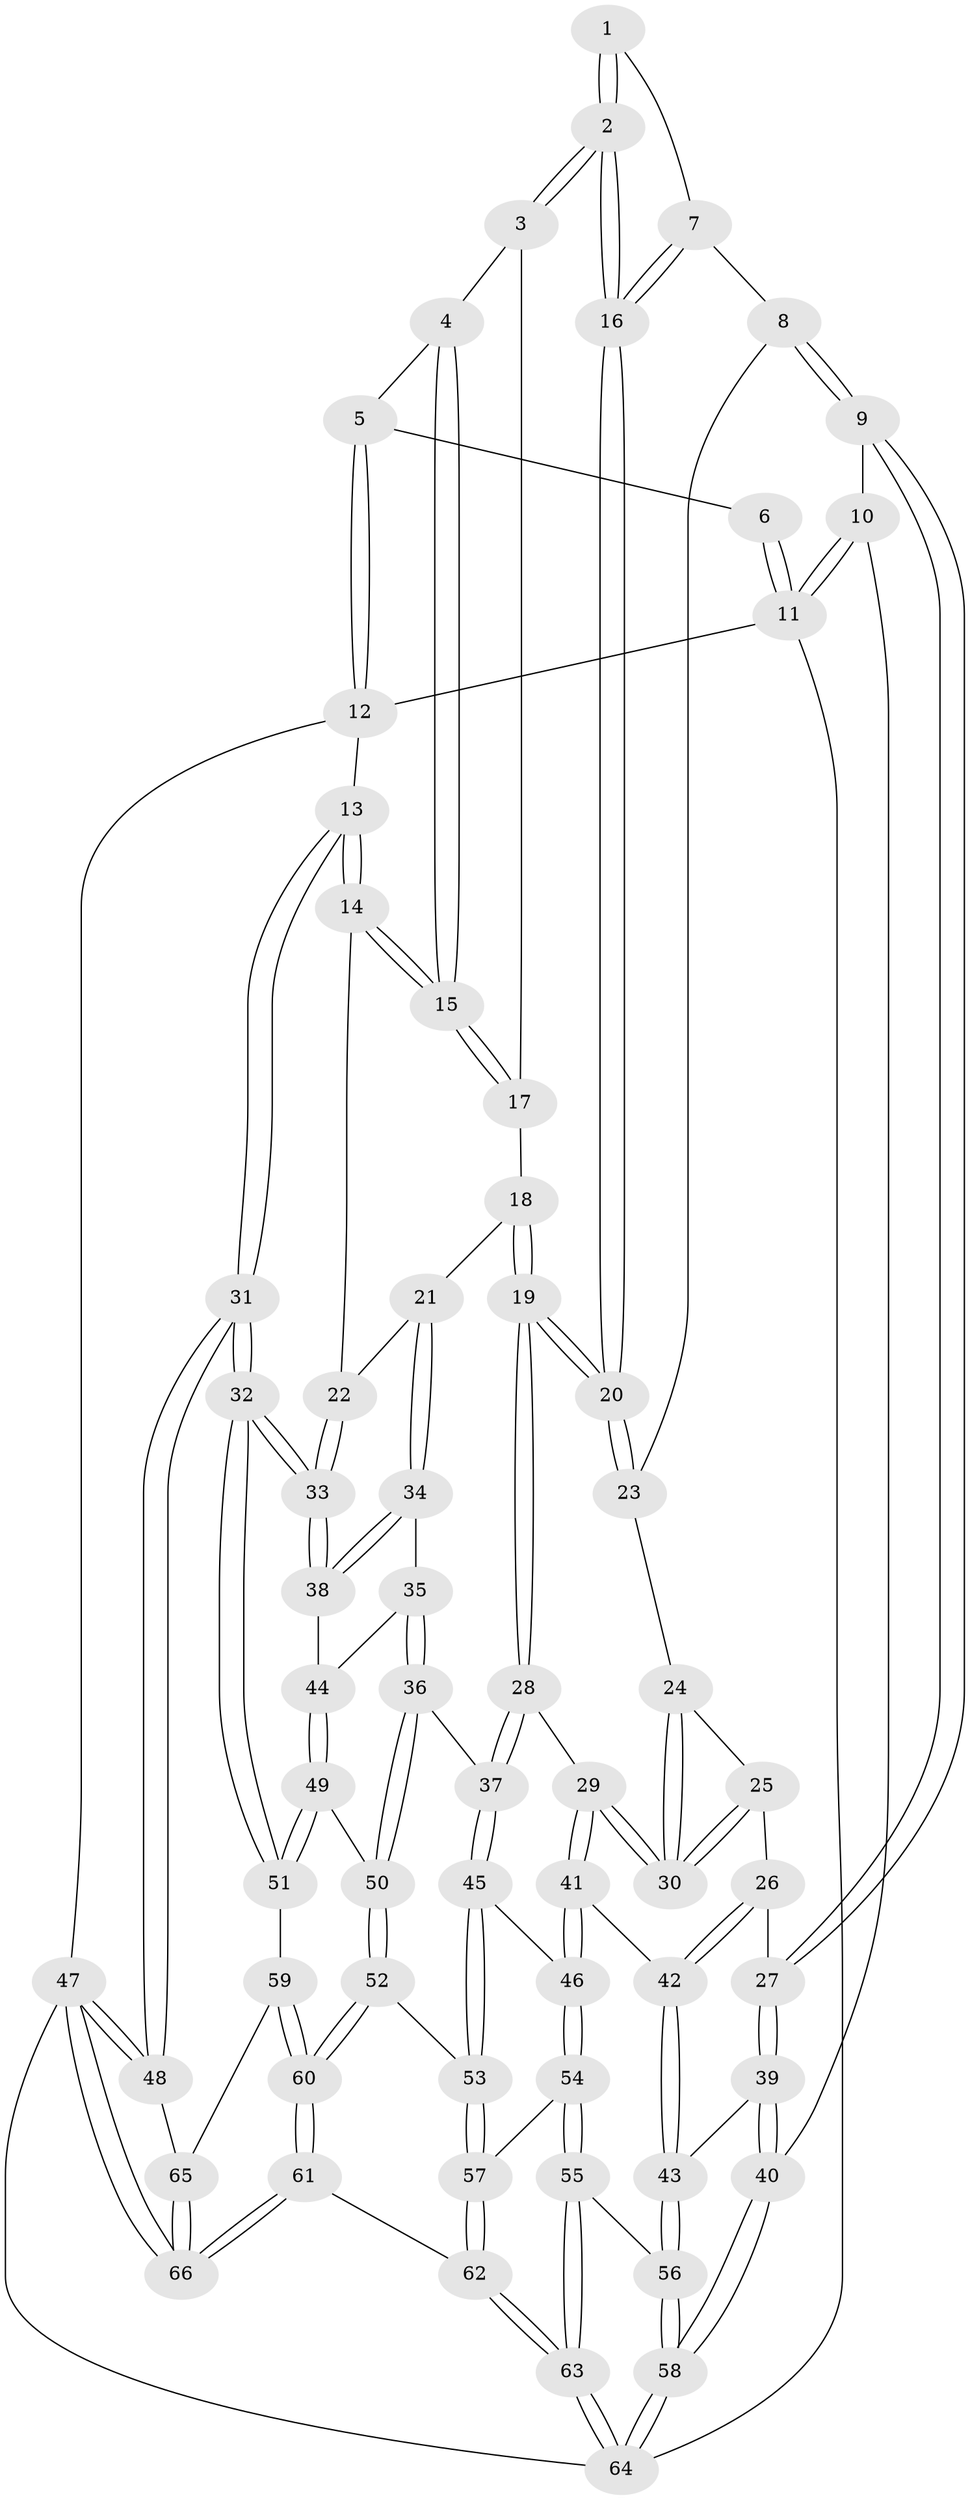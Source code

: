 // Generated by graph-tools (version 1.1) at 2025/38/03/09/25 02:38:39]
// undirected, 66 vertices, 162 edges
graph export_dot {
graph [start="1"]
  node [color=gray90,style=filled];
  1 [pos="+0.34606758776340424+0"];
  2 [pos="+0.56692174236458+0.2240650297695358"];
  3 [pos="+0.6565934900612069+0.17789556403225898"];
  4 [pos="+0.8281397234501024+0"];
  5 [pos="+0.8576927199767039+0"];
  6 [pos="+0.3426512380185481+0"];
  7 [pos="+0.28193241203543207+0.1619430239441517"];
  8 [pos="+0.16946433848776624+0.2776127245394785"];
  9 [pos="+0.15745723125838718+0.2823315243342153"];
  10 [pos="+0+0.0058965966101849595"];
  11 [pos="+0+0"];
  12 [pos="+1+0"];
  13 [pos="+1+0.3041446446702455"];
  14 [pos="+0.8958713982822682+0.33877080976589935"];
  15 [pos="+0.8850539104705996+0.31284290837415357"];
  16 [pos="+0.5130147298279941+0.3303141918168043"];
  17 [pos="+0.7070082905531849+0.24263762782715417"];
  18 [pos="+0.7323885655147063+0.35659475081783115"];
  19 [pos="+0.5340029704963317+0.4237093118228311"];
  20 [pos="+0.5115977401803153+0.35862927181077364"];
  21 [pos="+0.8394237487674272+0.3858080323447776"];
  22 [pos="+0.8833300698996334+0.35678126116154807"];
  23 [pos="+0.3159588227229627+0.36152008836063243"];
  24 [pos="+0.308767679425782+0.4273625623613858"];
  25 [pos="+0.23849839399714237+0.4671053164026978"];
  26 [pos="+0.19850136350172293+0.46932390744051894"];
  27 [pos="+0.1327412922486454+0.43622352045054735"];
  28 [pos="+0.5341250859801363+0.43093006255775435"];
  29 [pos="+0.37672659864374203+0.5234496343978703"];
  30 [pos="+0.3745728155590657+0.5216515539000716"];
  31 [pos="+1+0.678128710638321"];
  32 [pos="+1+0.6750917470798339"];
  33 [pos="+0.9851302302161975+0.5807818365349189"];
  34 [pos="+0.8280453926257865+0.41095132473778434"];
  35 [pos="+0.7473343113395442+0.5094649847995584"];
  36 [pos="+0.6092468165828603+0.533592411791086"];
  37 [pos="+0.578439509646107+0.5009157857293031"];
  38 [pos="+0.8921444843615177+0.5812423494610397"];
  39 [pos="+0.033796149136211616+0.5440177419307466"];
  40 [pos="+0+0.6170429720541131"];
  41 [pos="+0.33780589575811293+0.5992258625993026"];
  42 [pos="+0.2892063779117305+0.6113030618032127"];
  43 [pos="+0.22945760832443732+0.6610203177435912"];
  44 [pos="+0.8370190069478609+0.6007889526157867"];
  45 [pos="+0.42916994864140207+0.6593546508316092"];
  46 [pos="+0.3910735468295409+0.6573816374753748"];
  47 [pos="+1+1"];
  48 [pos="+1+0.8466975274970608"];
  49 [pos="+0.7846394833890211+0.7133464194311845"];
  50 [pos="+0.6331814294190411+0.69588623888837"];
  51 [pos="+0.8490092745300764+0.78262664139384"];
  52 [pos="+0.6330789224030633+0.6960244614396299"];
  53 [pos="+0.5408473202024906+0.7286199074978668"];
  54 [pos="+0.3711510626751972+0.7878123614417742"];
  55 [pos="+0.30048044065840956+0.8361748222915203"];
  56 [pos="+0.22069027765856009+0.748833791187997"];
  57 [pos="+0.4824356048136996+0.7942097747504108"];
  58 [pos="+0+0.8640373048532007"];
  59 [pos="+0.8447099807927074+0.8063133006358131"];
  60 [pos="+0.6590307556431371+1"];
  61 [pos="+0.6279767056002623+1"];
  62 [pos="+0.5595579754569244+1"];
  63 [pos="+0.2876158666024873+1"];
  64 [pos="+0+1"];
  65 [pos="+0.9156715271760051+0.9105983036912334"];
  66 [pos="+0.8289277088463002+1"];
  1 -- 2;
  1 -- 2;
  1 -- 7;
  2 -- 3;
  2 -- 3;
  2 -- 16;
  2 -- 16;
  3 -- 4;
  3 -- 17;
  4 -- 5;
  4 -- 15;
  4 -- 15;
  5 -- 6;
  5 -- 12;
  5 -- 12;
  6 -- 11;
  6 -- 11;
  7 -- 8;
  7 -- 16;
  7 -- 16;
  8 -- 9;
  8 -- 9;
  8 -- 23;
  9 -- 10;
  9 -- 27;
  9 -- 27;
  10 -- 11;
  10 -- 11;
  10 -- 40;
  11 -- 12;
  11 -- 64;
  12 -- 13;
  12 -- 47;
  13 -- 14;
  13 -- 14;
  13 -- 31;
  13 -- 31;
  14 -- 15;
  14 -- 15;
  14 -- 22;
  15 -- 17;
  15 -- 17;
  16 -- 20;
  16 -- 20;
  17 -- 18;
  18 -- 19;
  18 -- 19;
  18 -- 21;
  19 -- 20;
  19 -- 20;
  19 -- 28;
  19 -- 28;
  20 -- 23;
  20 -- 23;
  21 -- 22;
  21 -- 34;
  21 -- 34;
  22 -- 33;
  22 -- 33;
  23 -- 24;
  24 -- 25;
  24 -- 30;
  24 -- 30;
  25 -- 26;
  25 -- 30;
  25 -- 30;
  26 -- 27;
  26 -- 42;
  26 -- 42;
  27 -- 39;
  27 -- 39;
  28 -- 29;
  28 -- 37;
  28 -- 37;
  29 -- 30;
  29 -- 30;
  29 -- 41;
  29 -- 41;
  31 -- 32;
  31 -- 32;
  31 -- 48;
  31 -- 48;
  32 -- 33;
  32 -- 33;
  32 -- 51;
  32 -- 51;
  33 -- 38;
  33 -- 38;
  34 -- 35;
  34 -- 38;
  34 -- 38;
  35 -- 36;
  35 -- 36;
  35 -- 44;
  36 -- 37;
  36 -- 50;
  36 -- 50;
  37 -- 45;
  37 -- 45;
  38 -- 44;
  39 -- 40;
  39 -- 40;
  39 -- 43;
  40 -- 58;
  40 -- 58;
  41 -- 42;
  41 -- 46;
  41 -- 46;
  42 -- 43;
  42 -- 43;
  43 -- 56;
  43 -- 56;
  44 -- 49;
  44 -- 49;
  45 -- 46;
  45 -- 53;
  45 -- 53;
  46 -- 54;
  46 -- 54;
  47 -- 48;
  47 -- 48;
  47 -- 66;
  47 -- 66;
  47 -- 64;
  48 -- 65;
  49 -- 50;
  49 -- 51;
  49 -- 51;
  50 -- 52;
  50 -- 52;
  51 -- 59;
  52 -- 53;
  52 -- 60;
  52 -- 60;
  53 -- 57;
  53 -- 57;
  54 -- 55;
  54 -- 55;
  54 -- 57;
  55 -- 56;
  55 -- 63;
  55 -- 63;
  56 -- 58;
  56 -- 58;
  57 -- 62;
  57 -- 62;
  58 -- 64;
  58 -- 64;
  59 -- 60;
  59 -- 60;
  59 -- 65;
  60 -- 61;
  60 -- 61;
  61 -- 62;
  61 -- 66;
  61 -- 66;
  62 -- 63;
  62 -- 63;
  63 -- 64;
  63 -- 64;
  65 -- 66;
  65 -- 66;
}
